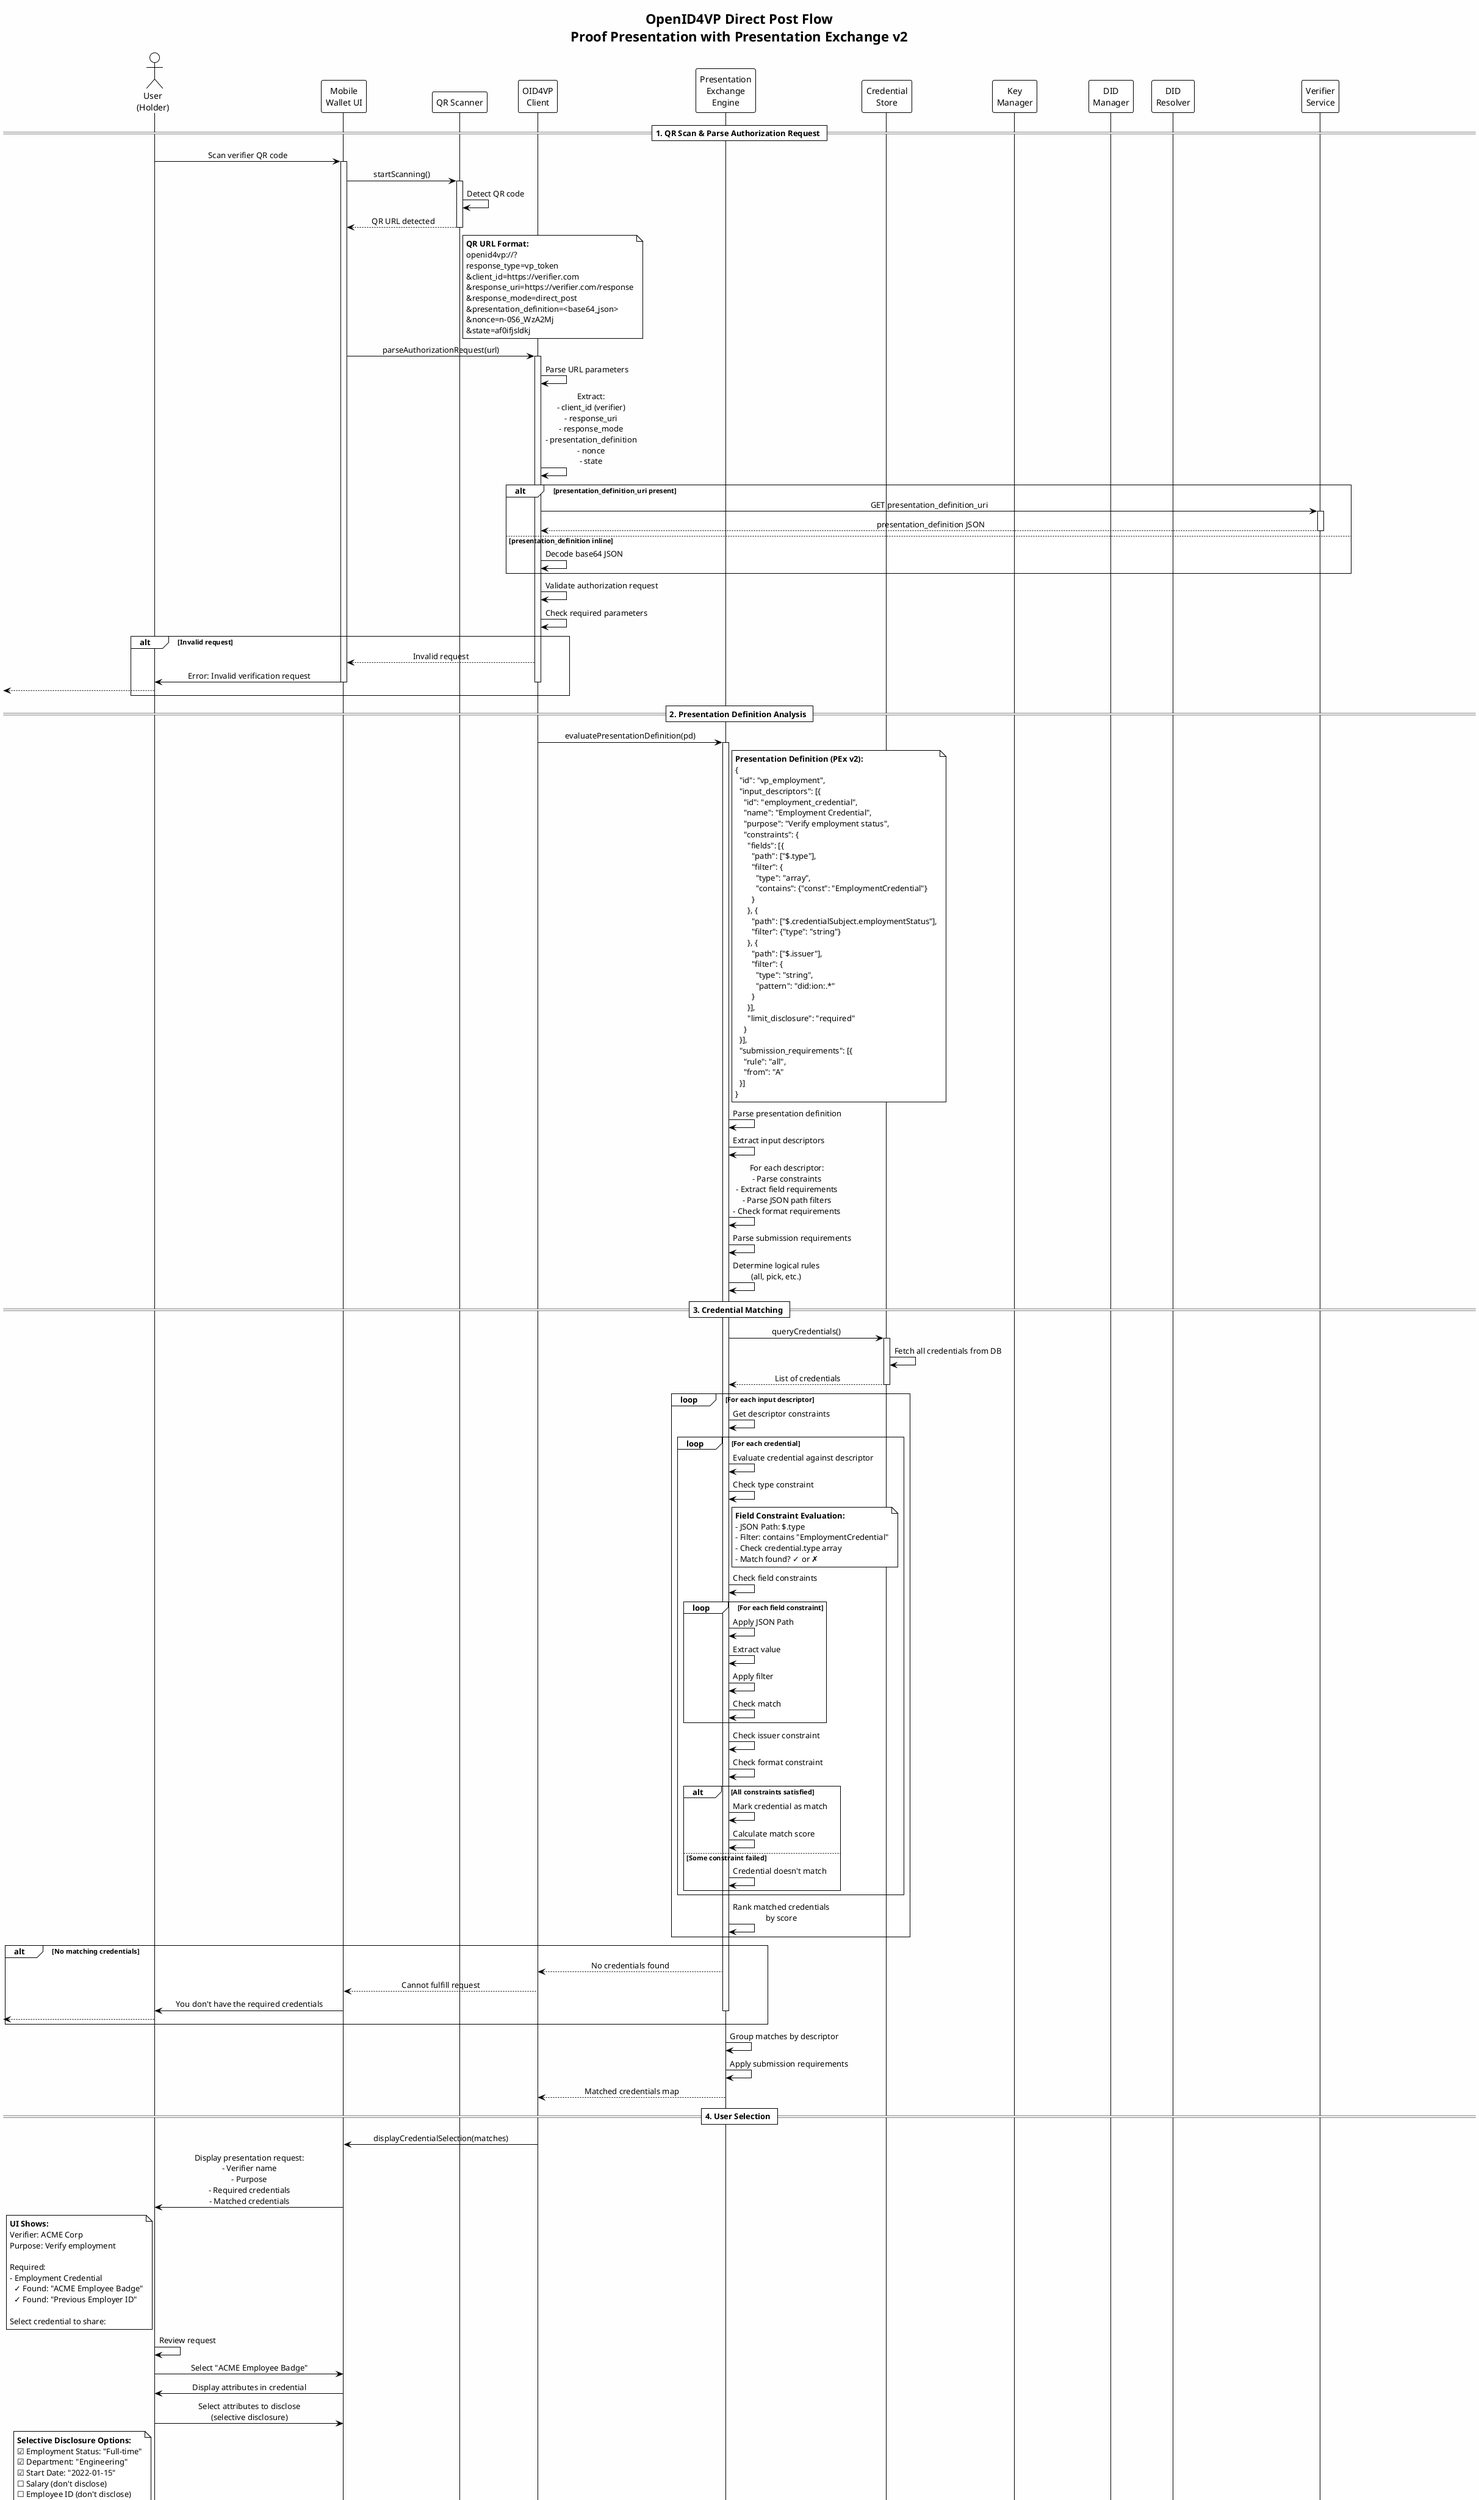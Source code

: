 @startuml 04-seq-oid4vp-direct-post
!theme plain
skinparam backgroundColor #FEFEFE
skinparam sequenceMessageAlign center

title OpenID4VP Direct Post Flow\n**Proof Presentation with Presentation Exchange v2**

actor "User\n(Holder)" as User
participant "Mobile\nWallet UI" as WalletUI
participant "QR Scanner" as QRScanner
participant "OID4VP\nClient" as OID4VP
participant "Presentation\nExchange\nEngine" as PExEngine
participant "Credential\nStore" as CredStore
participant "Key\nManager" as KeyMgr
participant "DID\nManager" as DIDMgr
participant "DID\nResolver" as DIDResolver
participant "Verifier\nService" as Verifier

== 1. QR Scan & Parse Authorization Request ==

User -> WalletUI: Scan verifier QR code
activate WalletUI
WalletUI -> QRScanner: startScanning()
activate QRScanner
QRScanner -> QRScanner: Detect QR code
QRScanner --> WalletUI: QR URL detected
deactivate QRScanner

note right of QRScanner
  **QR URL Format:**
  openid4vp://?
  response_type=vp_token
  &client_id=https://verifier.com
  &response_uri=https://verifier.com/response
  &response_mode=direct_post
  &presentation_definition=<base64_json>
  &nonce=n-0S6_WzA2Mj
  &state=af0ifjsldkj
end note

WalletUI -> OID4VP: parseAuthorizationRequest(url)
activate OID4VP

OID4VP -> OID4VP: Parse URL parameters
OID4VP -> OID4VP: Extract:\n- client_id (verifier)\n- response_uri\n- response_mode\n- presentation_definition\n- nonce\n- state

alt presentation_definition_uri present
  OID4VP -> Verifier: GET presentation_definition_uri
  activate Verifier
  Verifier --> OID4VP: presentation_definition JSON
  deactivate Verifier
else presentation_definition inline
  OID4VP -> OID4VP: Decode base64 JSON
end

OID4VP -> OID4VP: Validate authorization request
OID4VP -> OID4VP: Check required parameters

alt Invalid request
  OID4VP --> WalletUI: Invalid request
  WalletUI -> User: Error: Invalid verification request
  deactivate OID4VP
  deactivate WalletUI
  [<-- User
end

== 2. Presentation Definition Analysis ==

OID4VP -> PExEngine: evaluatePresentationDefinition(pd)
activate PExEngine

note right of PExEngine
  **Presentation Definition (PEx v2):**
  {
    "id": "vp_employment",
    "input_descriptors": [{
      "id": "employment_credential",
      "name": "Employment Credential",
      "purpose": "Verify employment status",
      "constraints": {
        "fields": [{
          "path": ["$.type"],
          "filter": {
            "type": "array",
            "contains": {"const": "EmploymentCredential"}
          }
        }, {
          "path": ["$.credentialSubject.employmentStatus"],
          "filter": {"type": "string"}
        }, {
          "path": ["$.issuer"],
          "filter": {
            "type": "string",
            "pattern": "did:ion:.*"
          }
        }],
        "limit_disclosure": "required"
      }
    }],
    "submission_requirements": [{
      "rule": "all",
      "from": "A"
    }]
  }
end note

PExEngine -> PExEngine: Parse presentation definition
PExEngine -> PExEngine: Extract input descriptors
PExEngine -> PExEngine: For each descriptor:\n- Parse constraints\n- Extract field requirements\n- Parse JSON path filters\n- Check format requirements

PExEngine -> PExEngine: Parse submission requirements
PExEngine -> PExEngine: Determine logical rules\n(all, pick, etc.)

== 3. Credential Matching ==

PExEngine -> CredStore: queryCredentials()
activate CredStore

CredStore -> CredStore: Fetch all credentials from DB
CredStore --> PExEngine: List of credentials
deactivate CredStore

loop For each input descriptor
  PExEngine -> PExEngine: Get descriptor constraints
  
  loop For each credential
    PExEngine -> PExEngine: Evaluate credential against descriptor
    
    PExEngine -> PExEngine: Check type constraint
    note right of PExEngine
      **Field Constraint Evaluation:**
      - JSON Path: $.type
      - Filter: contains "EmploymentCredential"
      - Check credential.type array
      - Match found? ✓ or ✗
    end note
    
    PExEngine -> PExEngine: Check field constraints
    loop For each field constraint
      PExEngine -> PExEngine: Apply JSON Path
      PExEngine -> PExEngine: Extract value
      PExEngine -> PExEngine: Apply filter
      PExEngine -> PExEngine: Check match
    end
    
    PExEngine -> PExEngine: Check issuer constraint
    PExEngine -> PExEngine: Check format constraint
    
    alt All constraints satisfied
      PExEngine -> PExEngine: Mark credential as match
      PExEngine -> PExEngine: Calculate match score
    else Some constraint failed
      PExEngine -> PExEngine: Credential doesn't match
    end
  end
  
  PExEngine -> PExEngine: Rank matched credentials\nby score
end

alt No matching credentials
  PExEngine --> OID4VP: No credentials found
  OID4VP --> WalletUI: Cannot fulfill request
  WalletUI -> User: You don't have the required credentials
  deactivate PExEngine
  deactivate OID4VP
  deactivate WalletUI
  [<-- User
end

PExEngine -> PExEngine: Group matches by descriptor
PExEngine -> PExEngine: Apply submission requirements
PExEngine --> OID4VP: Matched credentials map
deactivate PExEngine

== 4. User Selection ==

OID4VP -> WalletUI: displayCredentialSelection(matches)
deactivate OID4VP

WalletUI -> User: Display presentation request:\n- Verifier name\n- Purpose\n- Required credentials\n- Matched credentials

note left of User
  **UI Shows:**
  Verifier: ACME Corp
  Purpose: Verify employment
  
  Required:
  - Employment Credential
    ✓ Found: "ACME Employee Badge"
    ✓ Found: "Previous Employer ID"
  
  Select credential to share:
end note

User -> User: Review request
User -> WalletUI: Select "ACME Employee Badge"

WalletUI -> User: Display attributes in credential
User -> WalletUI: Select attributes to disclose\n(selective disclosure)

note left of User
  **Selective Disclosure Options:**
  ☑ Employment Status: "Full-time"
  ☑ Department: "Engineering"
  ☑ Start Date: "2022-01-15"
  ☐ Salary (don't disclose)
  ☐ Employee ID (don't disclose)
end note

User -> WalletUI: Confirm selection

alt User cancels
  WalletUI -> User: Presentation cancelled
  deactivate WalletUI
  [<-- User
end

== 5. Presentation Generation ==

WalletUI -> OID4VP: generatePresentation(selectedCreds, attrs)
activate OID4VP

OID4VP -> CredStore: getCredential(credentialId)
activate CredStore
CredStore --> OID4VP: Credential (full)
deactivate CredStore

OID4VP -> OID4VP: Check credential format

alt SD-JWT format (selective disclosure)
  OID4VP -> OID4VP: Parse SD-JWT
  note right of OID4VP
    **SD-JWT Structure:**
    <Issuer-signed JWT>~<Disclosure 1>~<Disclosure 2>~...
    
    Disclosures are base64(salt + claim + value)
    Only include selected disclosures
  end note
  
  OID4VP -> OID4VP: Select disclosure claims
  OID4VP -> OID4VP: Include only selected disclosures
  OID4VP -> OID4VP: Keep issuer-signed JWT
  OID4VP -> OID4VP: Reconstruct SD-JWT:\njwt~disclosure1~disclosure3

else JSON-LD VC format
  OID4VP -> OID4VP: Apply JSON-LD frame
  OID4VP -> OID4VP: Filter attributes
  note right of OID4VP
    **JSON-LD Selective Disclosure:**
    Use BBS+ signatures (if supported)
    - Derive proof with selected attributes
    - Original signature remains valid
    - Hidden attributes not included
  end note

else JWT-VC format (no selective disclosure)
  OID4VP -> OID4VP: Include full credential
  note right of OID4VP
    Standard JWT-VC doesn't support
    selective disclosure natively.
    Entire credential included.
  end note
end

OID4VP -> OID4VP: Create Verifiable Presentation wrapper

note right of OID4VP
  **Verifiable Presentation:**
  {
    "@context": ["https://www.w3.org/2018/credentials/v1"],
    "type": ["VerifiablePresentation"],
    "verifiableCredential": [
      <credential_jwt_or_json>
    ],
    "holder": "did:key:z6Mkf..."
  }
end note

== 6. Presentation Submission Descriptor ==

OID4VP -> OID4VP: Build presentation_submission

note right of OID4VP
  **Presentation Submission:**
  {
    "id": "submission_1",
    "definition_id": "vp_employment",
    "descriptor_map": [{
      "id": "employment_credential",
      "format": "jwt_vc",
      "path": "$.verifiableCredential[0]",
      "path_nested": {
        "format": "jwt_vc",
        "path": "$.verifiableCredential[0]"
      }
    }]
  }
  
  Maps each input_descriptor to credential location
  in the presentation
end note

OID4VP -> OID4VP: Create descriptor_map
OID4VP -> OID4VP: For each matched credential:\n- Reference descriptor ID\n- Specify JSON path\n- Specify format

== 7. Holder Binding (JWT) ==

OID4VP -> DIDMgr: getHolderDID()
activate DIDMgr
DIDMgr --> OID4VP: holderDID
deactivate DIDMgr

OID4VP -> KeyMgr: getPrivateKey(holderDID)
activate KeyMgr
KeyMgr --> OID4VP: privateKey
deactivate KeyMgr

OID4VP -> OID4VP: Build holder binding JWT

note right of OID4VP
  **Holder Binding JWT:**
  Header:
  {
    "alg": "EdDSA",
    "typ": "JWT",
    "kid": "did:key:z6Mkf...#z6Mkf..."
  }
  
  Payload:
  {
    "iss": "did:key:z6Mkf...",
    "aud": "https://verifier.com",
    "nonce": "n-0S6_WzA2Mj",
    "iat": 1516239022,
    "vp": <verifiable_presentation>
  }
end note

OID4VP -> OID4VP: Create JWT payload:\n- iss: holder DID\n- aud: verifier\n- nonce: from request\n- vp: presentation

OID4VP -> KeyMgr: signJWT(payload, privateKey)
activate KeyMgr
KeyMgr -> KeyMgr: Sign with holder key
KeyMgr --> OID4VP: JWT signature
deactivate KeyMgr

OID4VP -> OID4VP: Combine to vp_token JWT

== 8. Presentation Validation (Self-Check) ==

OID4VP -> OID4VP: Validate presentation structure
OID4VP -> OID4VP: Check holder DID matches credential subject
OID4VP -> OID4VP: Check all required fields present
OID4VP -> OID4VP: Validate presentation_submission\nmatches definition

alt Validation fails
  OID4VP --> WalletUI: Presentation invalid
  WalletUI -> User: Error: Cannot create valid presentation
  deactivate OID4VP
  deactivate WalletUI
  [<-- User
end

== 9. Send Presentation (Direct Post) ==

OID4VP -> OID4VP: Build POST request

note right of OID4VP
  **Direct Post Request:**
  POST https://verifier.com/response
  Content-Type: application/x-www-form-urlencoded
  
  vp_token=eyJhbGc...
  &presentation_submission={"id":"submission_1",...}
  &state=af0ifjsldkj
end note

OID4VP -> Verifier: POST to response_uri\n(vp_token + submission + state)
activate Verifier

WalletUI -> User: Sending presentation...

Verifier -> Verifier: Receive presentation
Verifier -> Verifier: Extract vp_token (JWT)
Verifier -> Verifier: Parse holder binding JWT

Verifier -> Verifier: Extract holder DID (iss)
Verifier -> DIDResolver: Resolve holder DID
activate DIDResolver
DIDResolver --> Verifier: Holder DID document + publicKey
deactivate DIDResolver

Verifier -> Verifier: Verify JWT signature\nwith holder publicKey
Verifier -> Verifier: Validate nonce matches
Verifier -> Verifier: Validate aud matches verifier
Verifier -> Verifier: Extract VP from payload

alt Invalid holder binding
  Verifier --> OID4VP: 400 Bad Request\n{"error": "invalid_vp_token"}
  OID4VP --> WalletUI: Presentation rejected
  WalletUI -> User: Error: Verifier rejected presentation
  deactivate Verifier
  deactivate OID4VP
  deactivate WalletUI
  [<-- User
end

== 10. Verifier Validates Presentation ==

Verifier -> Verifier: Extract verifiableCredential

Verifier -> Verifier: Parse credential (JWT/JSON-LD)
Verifier -> Verifier: Extract issuer DID

Verifier -> DIDResolver: Resolve issuer DID
activate DIDResolver
DIDResolver --> Verifier: Issuer DID document + publicKey
deactivate DIDResolver

Verifier -> Verifier: Verify credential signature\nwith issuer publicKey

alt Invalid credential signature
  Verifier --> OID4VP: 400 Bad Request\n{"error": "invalid_credential"}
  OID4VP --> WalletUI: Verification failed
  WalletUI -> User: Error: Credential verification failed
  deactivate Verifier
  deactivate OID4VP
  deactivate WalletUI
  [<-- User
end

Verifier -> Verifier: Validate credential structure
Verifier -> Verifier: Check issuanceDate
Verifier -> Verifier: Check expirationDate
Verifier -> Verifier: Check credential not expired

Verifier -> Verifier: Check revocation status
note right of Verifier
  **Revocation Check:**
  - Fetch StatusList2021
  - Check credential index
  - Ensure not revoked
end note

Verifier -> Verifier: Validate against presentation definition
Verifier -> Verifier: Check all constraints satisfied
Verifier -> Verifier: Validate presentation_submission
Verifier -> Verifier: Check descriptor_map correct

alt Presentation doesn't match definition
  Verifier --> OID4VP: 400 Bad Request\n{"error": "invalid_presentation"}
  OID4VP --> WalletUI: Verification failed
  WalletUI -> User: Error: Presentation doesn't meet requirements
  deactivate Verifier
  deactivate OID4VP
  deactivate WalletUI
  [<-- User
end

Verifier -> Verifier: Extract required claims
Verifier -> Verifier: Business logic validation
Verifier -> Verifier: All checks passed ✓

== 11. Verifier Response ==

alt Direct Post with redirect_uri
  Verifier -> Verifier: Generate success redirect
  Verifier --> OID4VP: 200 OK\n{"redirect_uri": "https://app.com/success"}
  OID4VP -> OID4VP: Parse redirect_uri
  OID4VP --> WalletUI: Presentation accepted
  WalletUI -> User: ✓ Verification successful!\nRedirecting...
  WalletUI -> WalletUI: Open redirect_uri in browser
  
else Direct Post without redirect
  Verifier --> OID4VP: 200 OK\n{"status": "accepted"}
  OID4VP --> WalletUI: Presentation accepted
  WalletUI -> User: ✓ Verification successful!
end

deactivate Verifier

== 12. Store Presentation History ==

OID4VP -> CredStore: storePresentation(vp, verifier, timestamp)
activate CredStore

CredStore -> CredStore: Create presentation record
CredStore -> CredStore: Store:\n- Verifier info\n- Credentials shared\n- Attributes disclosed\n- Timestamp

CredStore --> OID4VP: History stored
deactivate CredStore

OID4VP -> WalletUI: Update presentation history UI
deactivate OID4VP

WalletUI -> User: Return to home
deactivate WalletUI

note over User, Verifier
  **Flow Complete!**
  User successfully presented proof to verifier.
  Verifier validated credentials and granted access.
  
  **Key Features:**
  - Selective disclosure (only shared chosen attributes)
  - Credential validation (signature, expiry, revocation)
  - Presentation Exchange v2 compliance
  - Holder binding (cryptographic proof of possession)
end note

@enduml
